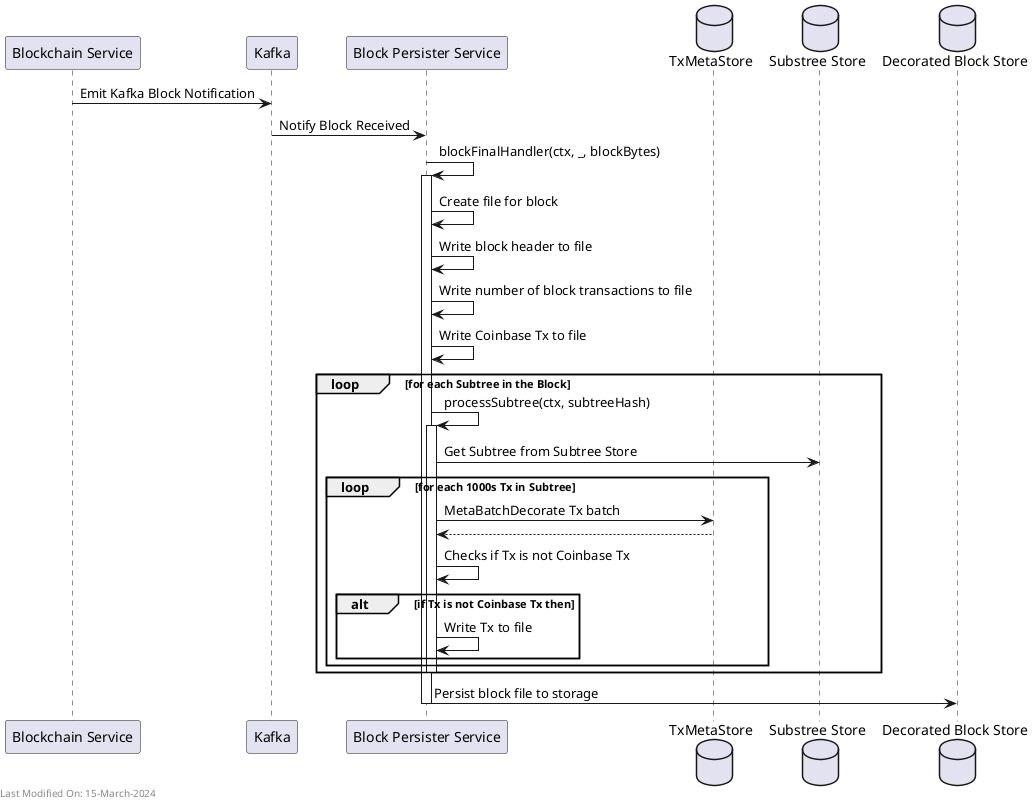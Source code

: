 @startuml
participant "Blockchain Service" as Blockchain
participant "Kafka" as Kafka
participant "Block Persister Service" as BlockPersister
database "TxMetaStore" as TMS
database "Substree Store" as SubtreeStore
database "Decorated Block Store" as BlockStore


Blockchain -> Kafka: Emit Kafka Block Notification
Kafka -> BlockPersister: Notify Block Received
BlockPersister -> BlockPersister: blockFinalHandler(ctx, _, blockBytes)
activate BlockPersister
BlockPersister -> BlockPersister: Create file for block
BlockPersister -> BlockPersister: Write block header to file
BlockPersister -> BlockPersister: Write number of block transactions to file
BlockPersister -> BlockPersister: Write Coinbase Tx to file
loop for each Subtree in the Block
    BlockPersister -> BlockPersister: processSubtree(ctx, subtreeHash)
    activate BlockPersister
    BlockPersister -> SubtreeStore: Get Subtree from Subtree Store
    loop for each 1000s Tx in Subtree
        BlockPersister -> TMS : MetaBatchDecorate Tx batch
        TMS --> BlockPersister
        BlockPersister -> BlockPersister : Checks if Tx is not Coinbase Tx
        alt if Tx is not Coinbase Tx then
            BlockPersister -> BlockPersister: Write Tx to file
        end
    end
    deactivate BlockPersister
end

BlockPersister -> BlockStore: Persist block file to storage
deactivate BlockPersister

left footer Last Modified On: 15-March-2024

@enduml
